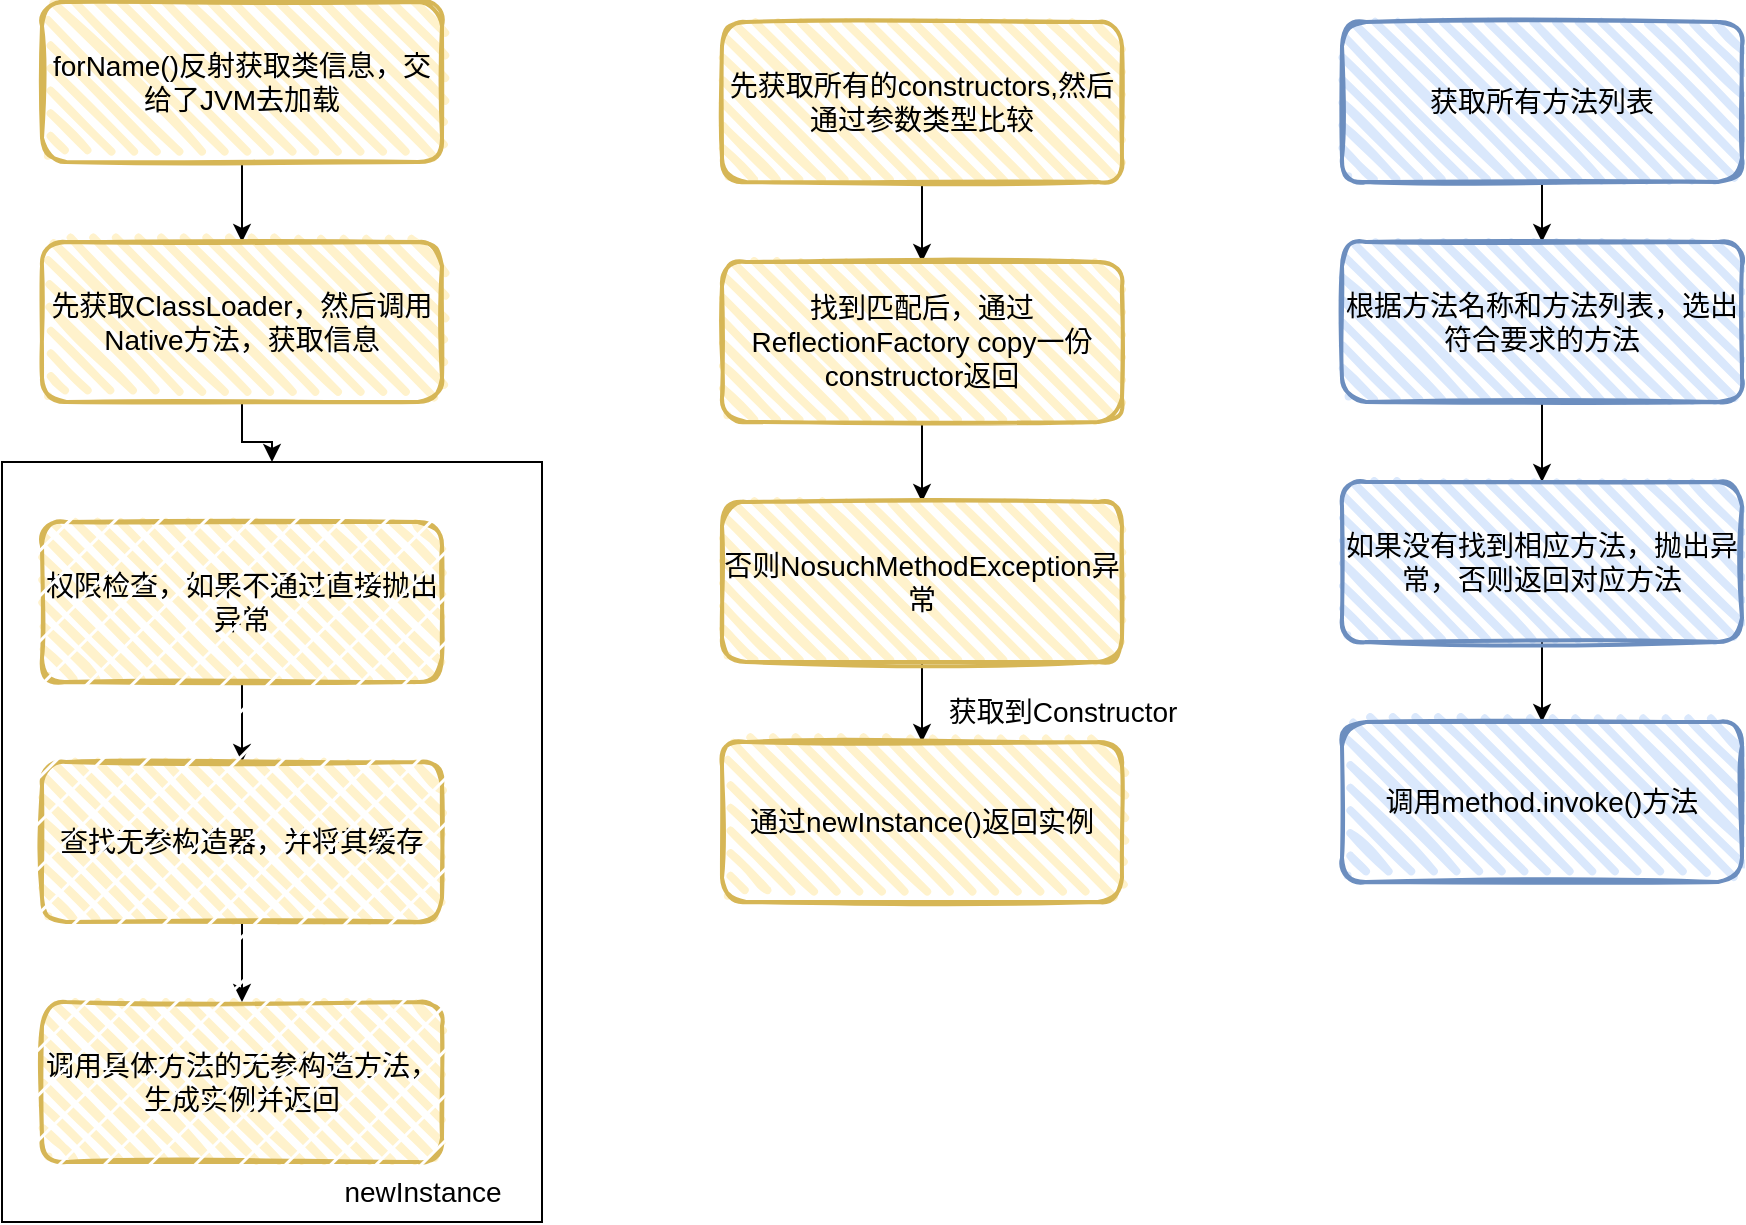 <mxfile version="20.1.1" type="github">
  <diagram id="Dn47CzuCNDHNMJilmOVK" name="Page-1">
    <mxGraphModel dx="2066" dy="1129" grid="1" gridSize="10" guides="1" tooltips="1" connect="1" arrows="1" fold="1" page="1" pageScale="1" pageWidth="827" pageHeight="1169" math="0" shadow="0">
      <root>
        <mxCell id="0" />
        <mxCell id="1" parent="0" />
        <mxCell id="iESJDRegZQq9znSBZ6S7-4" style="edgeStyle=orthogonalEdgeStyle;rounded=0;orthogonalLoop=1;jettySize=auto;html=1;exitX=0.5;exitY=1;exitDx=0;exitDy=0;entryX=0.5;entryY=0;entryDx=0;entryDy=0;fontSize=14;" edge="1" parent="1" source="iESJDRegZQq9znSBZ6S7-2" target="iESJDRegZQq9znSBZ6S7-3">
          <mxGeometry relative="1" as="geometry" />
        </mxCell>
        <mxCell id="iESJDRegZQq9znSBZ6S7-2" value="&lt;font style=&quot;font-size: 14px;&quot;&gt;forName()反射获取类信息，交给了JVM去加载&lt;/font&gt;" style="rounded=1;whiteSpace=wrap;html=1;strokeWidth=2;fillWeight=4;hachureGap=8;hachureAngle=45;fillColor=#fff2cc;sketch=1;strokeColor=#d6b656;" vertex="1" parent="1">
          <mxGeometry x="30" y="100" width="200" height="80" as="geometry" />
        </mxCell>
        <mxCell id="iESJDRegZQq9znSBZ6S7-14" style="edgeStyle=orthogonalEdgeStyle;rounded=0;orthogonalLoop=1;jettySize=auto;html=1;exitX=0.5;exitY=1;exitDx=0;exitDy=0;fontSize=14;" edge="1" parent="1" source="iESJDRegZQq9znSBZ6S7-3" target="iESJDRegZQq9znSBZ6S7-10">
          <mxGeometry relative="1" as="geometry" />
        </mxCell>
        <mxCell id="iESJDRegZQq9znSBZ6S7-3" value="&lt;span style=&quot;font-size: 14px;&quot;&gt;先获取ClassLoader，然后调用Native方法，获取信息&lt;br&gt;&lt;/span&gt;" style="rounded=1;whiteSpace=wrap;html=1;strokeWidth=2;fillWeight=4;hachureGap=8;hachureAngle=45;fillColor=#fff2cc;sketch=1;strokeColor=#d6b656;" vertex="1" parent="1">
          <mxGeometry x="30" y="220" width="200" height="80" as="geometry" />
        </mxCell>
        <mxCell id="iESJDRegZQq9znSBZ6S7-8" style="edgeStyle=orthogonalEdgeStyle;rounded=0;orthogonalLoop=1;jettySize=auto;html=1;exitX=0.5;exitY=1;exitDx=0;exitDy=0;entryX=0.5;entryY=0;entryDx=0;entryDy=0;fontSize=14;" edge="1" parent="1" source="iESJDRegZQq9znSBZ6S7-5" target="iESJDRegZQq9znSBZ6S7-6">
          <mxGeometry relative="1" as="geometry" />
        </mxCell>
        <mxCell id="iESJDRegZQq9znSBZ6S7-5" value="&lt;font style=&quot;font-size: 14px;&quot;&gt;权限检查，如果不通过直接抛出异常&lt;/font&gt;" style="rounded=1;whiteSpace=wrap;html=1;strokeWidth=2;fillWeight=4;hachureGap=8;hachureAngle=45;fillColor=#fff2cc;sketch=1;strokeColor=#d6b656;" vertex="1" parent="1">
          <mxGeometry x="30" y="360" width="200" height="80" as="geometry" />
        </mxCell>
        <mxCell id="iESJDRegZQq9znSBZ6S7-9" style="edgeStyle=orthogonalEdgeStyle;rounded=0;orthogonalLoop=1;jettySize=auto;html=1;exitX=0.5;exitY=1;exitDx=0;exitDy=0;entryX=0.5;entryY=0;entryDx=0;entryDy=0;fontSize=14;" edge="1" parent="1" source="iESJDRegZQq9znSBZ6S7-6" target="iESJDRegZQq9znSBZ6S7-7">
          <mxGeometry relative="1" as="geometry" />
        </mxCell>
        <mxCell id="iESJDRegZQq9znSBZ6S7-6" value="&lt;span style=&quot;font-size: 14px;&quot;&gt;查找无参构造器，并将其缓存&lt;/span&gt;" style="rounded=1;whiteSpace=wrap;html=1;strokeWidth=2;fillWeight=4;hachureGap=8;hachureAngle=45;fillColor=#fff2cc;sketch=1;strokeColor=#d6b656;" vertex="1" parent="1">
          <mxGeometry x="30" y="480" width="200" height="80" as="geometry" />
        </mxCell>
        <mxCell id="iESJDRegZQq9znSBZ6S7-7" value="&lt;span style=&quot;font-size: 14px;&quot;&gt;调用具体方法的无参构造方法，生成实例并返回&lt;/span&gt;" style="rounded=1;whiteSpace=wrap;html=1;strokeWidth=2;fillWeight=4;hachureGap=8;hachureAngle=45;fillColor=#fff2cc;sketch=1;strokeColor=#d6b656;" vertex="1" parent="1">
          <mxGeometry x="30" y="600" width="200" height="80" as="geometry" />
        </mxCell>
        <mxCell id="iESJDRegZQq9znSBZ6S7-10" value="" style="rounded=0;whiteSpace=wrap;html=1;fontSize=14;gradientColor=none;fillStyle=hatch;" vertex="1" parent="1">
          <mxGeometry x="10" y="330" width="270" height="380" as="geometry" />
        </mxCell>
        <mxCell id="iESJDRegZQq9znSBZ6S7-13" value="newInstance&lt;br&gt;" style="text;html=1;align=center;verticalAlign=middle;resizable=0;points=[];autosize=1;strokeColor=none;fillColor=none;fontSize=14;" vertex="1" parent="1">
          <mxGeometry x="170" y="680" width="100" height="30" as="geometry" />
        </mxCell>
        <mxCell id="iESJDRegZQq9znSBZ6S7-15" style="edgeStyle=orthogonalEdgeStyle;rounded=0;orthogonalLoop=1;jettySize=auto;html=1;exitX=0.5;exitY=1;exitDx=0;exitDy=0;entryX=0.5;entryY=0;entryDx=0;entryDy=0;fontSize=14;" edge="1" parent="1" source="iESJDRegZQq9znSBZ6S7-16" target="iESJDRegZQq9znSBZ6S7-18">
          <mxGeometry relative="1" as="geometry" />
        </mxCell>
        <mxCell id="iESJDRegZQq9znSBZ6S7-16" value="&lt;span style=&quot;font-size: 14px;&quot;&gt;先获取所有的constructors,然后通过参数类型比较&lt;/span&gt;" style="rounded=1;whiteSpace=wrap;html=1;strokeWidth=2;fillWeight=4;hachureGap=8;hachureAngle=45;fillColor=#fff2cc;sketch=1;strokeColor=#d6b656;" vertex="1" parent="1">
          <mxGeometry x="370" y="110" width="200" height="80" as="geometry" />
        </mxCell>
        <mxCell id="iESJDRegZQq9znSBZ6S7-17" style="edgeStyle=orthogonalEdgeStyle;rounded=0;orthogonalLoop=1;jettySize=auto;html=1;exitX=0.5;exitY=1;exitDx=0;exitDy=0;entryX=0.5;entryY=0;entryDx=0;entryDy=0;fontSize=14;" edge="1" parent="1" source="iESJDRegZQq9znSBZ6S7-18" target="iESJDRegZQq9znSBZ6S7-19">
          <mxGeometry relative="1" as="geometry" />
        </mxCell>
        <mxCell id="iESJDRegZQq9znSBZ6S7-18" value="&lt;span style=&quot;font-size: 14px;&quot;&gt;找到匹配后，通过ReflectionFactory copy一份constructor返回&lt;/span&gt;" style="rounded=1;whiteSpace=wrap;html=1;strokeWidth=2;fillWeight=4;hachureGap=8;hachureAngle=45;fillColor=#fff2cc;sketch=1;strokeColor=#d6b656;" vertex="1" parent="1">
          <mxGeometry x="370" y="230" width="200" height="80" as="geometry" />
        </mxCell>
        <mxCell id="iESJDRegZQq9znSBZ6S7-23" style="edgeStyle=orthogonalEdgeStyle;rounded=0;orthogonalLoop=1;jettySize=auto;html=1;exitX=0.5;exitY=1;exitDx=0;exitDy=0;fontSize=14;" edge="1" parent="1" source="iESJDRegZQq9znSBZ6S7-19" target="iESJDRegZQq9znSBZ6S7-22">
          <mxGeometry relative="1" as="geometry" />
        </mxCell>
        <mxCell id="iESJDRegZQq9znSBZ6S7-19" value="&lt;span style=&quot;font-size: 14px;&quot;&gt;否则NosuchMethodException异常&lt;br&gt;&lt;/span&gt;" style="rounded=1;whiteSpace=wrap;html=1;strokeWidth=2;fillWeight=4;hachureGap=8;hachureAngle=45;fillColor=#fff2cc;sketch=1;strokeColor=#d6b656;" vertex="1" parent="1">
          <mxGeometry x="370" y="350" width="200" height="80" as="geometry" />
        </mxCell>
        <mxCell id="iESJDRegZQq9znSBZ6S7-22" value="&lt;span style=&quot;font-size: 14px;&quot;&gt;通过newInstance()返回实例&lt;br&gt;&lt;/span&gt;" style="rounded=1;whiteSpace=wrap;html=1;strokeWidth=2;fillWeight=4;hachureGap=8;hachureAngle=45;fillColor=#fff2cc;sketch=1;strokeColor=#d6b656;" vertex="1" parent="1">
          <mxGeometry x="370" y="470" width="200" height="80" as="geometry" />
        </mxCell>
        <mxCell id="iESJDRegZQq9znSBZ6S7-24" value="获取到Constructor" style="text;html=1;align=center;verticalAlign=middle;resizable=0;points=[];autosize=1;strokeColor=none;fillColor=none;fontSize=14;" vertex="1" parent="1">
          <mxGeometry x="470" y="440" width="140" height="30" as="geometry" />
        </mxCell>
        <mxCell id="iESJDRegZQq9znSBZ6S7-29" style="edgeStyle=orthogonalEdgeStyle;rounded=0;orthogonalLoop=1;jettySize=auto;html=1;exitX=0.5;exitY=1;exitDx=0;exitDy=0;entryX=0.5;entryY=0;entryDx=0;entryDy=0;fontSize=14;" edge="1" parent="1" source="iESJDRegZQq9znSBZ6S7-25" target="iESJDRegZQq9znSBZ6S7-26">
          <mxGeometry relative="1" as="geometry" />
        </mxCell>
        <mxCell id="iESJDRegZQq9znSBZ6S7-25" value="&lt;span style=&quot;font-size: 14px;&quot;&gt;获取所有方法列表&lt;/span&gt;" style="rounded=1;whiteSpace=wrap;html=1;strokeWidth=2;fillWeight=4;hachureGap=8;hachureAngle=45;fillColor=#dae8fc;sketch=1;strokeColor=#6c8ebf;" vertex="1" parent="1">
          <mxGeometry x="680" y="110" width="200" height="80" as="geometry" />
        </mxCell>
        <mxCell id="iESJDRegZQq9znSBZ6S7-30" style="edgeStyle=orthogonalEdgeStyle;rounded=0;orthogonalLoop=1;jettySize=auto;html=1;exitX=0.5;exitY=1;exitDx=0;exitDy=0;entryX=0.5;entryY=0;entryDx=0;entryDy=0;fontSize=14;" edge="1" parent="1" source="iESJDRegZQq9znSBZ6S7-26" target="iESJDRegZQq9znSBZ6S7-27">
          <mxGeometry relative="1" as="geometry" />
        </mxCell>
        <mxCell id="iESJDRegZQq9znSBZ6S7-26" value="&lt;span style=&quot;font-size: 14px;&quot;&gt;根据方法名称和方法列表，选出符合要求的方法&lt;/span&gt;" style="rounded=1;whiteSpace=wrap;html=1;strokeWidth=2;fillWeight=4;hachureGap=8;hachureAngle=45;fillColor=#dae8fc;sketch=1;strokeColor=#6c8ebf;" vertex="1" parent="1">
          <mxGeometry x="680" y="220" width="200" height="80" as="geometry" />
        </mxCell>
        <mxCell id="iESJDRegZQq9znSBZ6S7-31" style="edgeStyle=orthogonalEdgeStyle;rounded=0;orthogonalLoop=1;jettySize=auto;html=1;exitX=0.5;exitY=1;exitDx=0;exitDy=0;fontSize=14;" edge="1" parent="1" source="iESJDRegZQq9znSBZ6S7-27">
          <mxGeometry relative="1" as="geometry">
            <mxPoint x="780" y="460" as="targetPoint" />
          </mxGeometry>
        </mxCell>
        <mxCell id="iESJDRegZQq9znSBZ6S7-27" value="&lt;span style=&quot;font-size: 14px;&quot;&gt;如果没有找到相应方法，抛出异常，否则返回对应方法&lt;/span&gt;" style="rounded=1;whiteSpace=wrap;html=1;strokeWidth=2;fillWeight=4;hachureGap=8;hachureAngle=45;fillColor=#dae8fc;sketch=1;strokeColor=#6c8ebf;" vertex="1" parent="1">
          <mxGeometry x="680" y="340" width="200" height="80" as="geometry" />
        </mxCell>
        <mxCell id="iESJDRegZQq9znSBZ6S7-32" value="&lt;span style=&quot;font-size: 14px;&quot;&gt;调用method.invoke()方法&lt;/span&gt;" style="rounded=1;whiteSpace=wrap;html=1;strokeWidth=2;fillWeight=4;hachureGap=8;hachureAngle=45;fillColor=#dae8fc;sketch=1;strokeColor=#6c8ebf;" vertex="1" parent="1">
          <mxGeometry x="680" y="460" width="200" height="80" as="geometry" />
        </mxCell>
      </root>
    </mxGraphModel>
  </diagram>
</mxfile>
